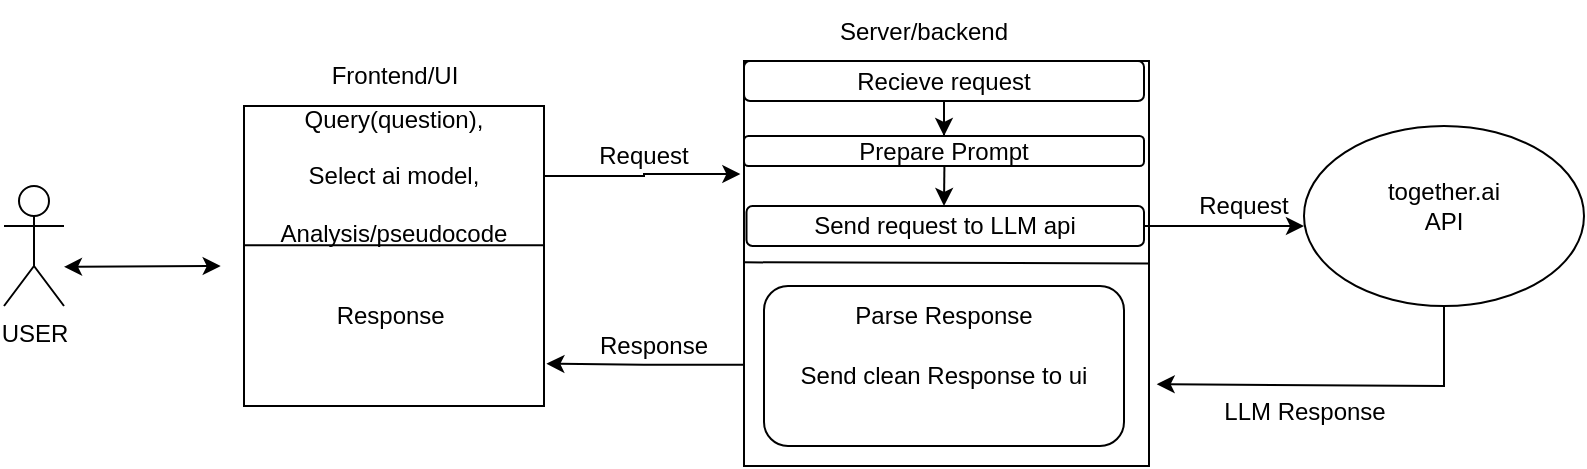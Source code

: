 <mxfile version="27.2.0">
  <diagram name="Page-1" id="_dlctF0ZnfoLw29omL9p">
    <mxGraphModel dx="1898" dy="556" grid="1" gridSize="10" guides="1" tooltips="1" connect="1" arrows="1" fold="1" page="1" pageScale="1" pageWidth="850" pageHeight="1100" math="0" shadow="0">
      <root>
        <mxCell id="0" />
        <mxCell id="1" parent="0" />
        <mxCell id="Brhe7YEIuMsNPYWQ_E_R-2" value="USER" style="shape=umlActor;verticalLabelPosition=bottom;verticalAlign=top;html=1;outlineConnect=0;" parent="1" vertex="1">
          <mxGeometry y="200" width="30" height="60" as="geometry" />
        </mxCell>
        <mxCell id="Brhe7YEIuMsNPYWQ_E_R-5" value="" style="whiteSpace=wrap;html=1;aspect=fixed;" parent="1" vertex="1">
          <mxGeometry x="120" y="160" width="150" height="150" as="geometry" />
        </mxCell>
        <mxCell id="Brhe7YEIuMsNPYWQ_E_R-6" value="Frontend/UI" style="text;html=1;align=center;verticalAlign=middle;resizable=0;points=[];autosize=1;" parent="1" vertex="1">
          <mxGeometry x="150" y="130" width="90" height="30" as="geometry" />
        </mxCell>
        <mxCell id="Brhe7YEIuMsNPYWQ_E_R-8" value="Query(question),&lt;div&gt;&lt;br&gt;&lt;div&gt;Select ai model,&lt;/div&gt;&lt;div&gt;&lt;br&gt;&lt;/div&gt;&lt;div&gt;Analysis/pseudocode&lt;/div&gt;&lt;/div&gt;" style="text;html=1;align=center;verticalAlign=middle;whiteSpace=wrap;rounded=0;" parent="1" vertex="1">
          <mxGeometry x="120" y="180" width="150" height="30" as="geometry" />
        </mxCell>
        <mxCell id="Brhe7YEIuMsNPYWQ_E_R-9" value="" style="endArrow=none;html=1;rounded=0;" parent="1" edge="1">
          <mxGeometry width="50" height="50" relative="1" as="geometry">
            <mxPoint x="120" y="229.6" as="sourcePoint" />
            <mxPoint x="270" y="229.6" as="targetPoint" />
            <Array as="points">
              <mxPoint x="130" y="229.6" />
              <mxPoint x="200" y="229.6" />
            </Array>
          </mxGeometry>
        </mxCell>
        <mxCell id="Brhe7YEIuMsNPYWQ_E_R-10" value="Response&amp;nbsp;" style="text;html=1;align=center;verticalAlign=middle;whiteSpace=wrap;rounded=0;" parent="1" vertex="1">
          <mxGeometry x="120" y="250" width="150" height="30" as="geometry" />
        </mxCell>
        <mxCell id="Brhe7YEIuMsNPYWQ_E_R-12" value="" style="endArrow=classic;startArrow=classic;html=1;rounded=0;entryX=-0.011;entryY=0.664;entryDx=0;entryDy=0;entryPerimeter=0;" parent="1" edge="1">
          <mxGeometry width="50" height="50" relative="1" as="geometry">
            <mxPoint x="30" y="240.4" as="sourcePoint" />
            <mxPoint x="108.35" y="240.0" as="targetPoint" />
          </mxGeometry>
        </mxCell>
        <mxCell id="Brhe7YEIuMsNPYWQ_E_R-14" value="" style="whiteSpace=wrap;html=1;aspect=fixed;" parent="1" vertex="1">
          <mxGeometry x="370" y="137.5" width="202.5" height="202.5" as="geometry" />
        </mxCell>
        <mxCell id="JyuBfi9pWLuk8Lxx53IB-3" value="Server/backend" style="text;html=1;align=center;verticalAlign=middle;whiteSpace=wrap;rounded=0;" vertex="1" parent="1">
          <mxGeometry x="430" y="107.5" width="60" height="30" as="geometry" />
        </mxCell>
        <mxCell id="JyuBfi9pWLuk8Lxx53IB-4" style="edgeStyle=orthogonalEdgeStyle;rounded=0;orthogonalLoop=1;jettySize=auto;html=1;exitX=1;exitY=0.5;exitDx=0;exitDy=0;entryX=-0.009;entryY=0.279;entryDx=0;entryDy=0;entryPerimeter=0;" edge="1" parent="1" source="Brhe7YEIuMsNPYWQ_E_R-8" target="Brhe7YEIuMsNPYWQ_E_R-14">
          <mxGeometry relative="1" as="geometry" />
        </mxCell>
        <mxCell id="JyuBfi9pWLuk8Lxx53IB-5" value="Request" style="text;html=1;align=center;verticalAlign=middle;whiteSpace=wrap;rounded=0;" vertex="1" parent="1">
          <mxGeometry x="290" y="170" width="60" height="30" as="geometry" />
        </mxCell>
        <mxCell id="JyuBfi9pWLuk8Lxx53IB-9" style="edgeStyle=orthogonalEdgeStyle;rounded=0;orthogonalLoop=1;jettySize=auto;html=1;exitX=0.5;exitY=1;exitDx=0;exitDy=0;" edge="1" parent="1" source="JyuBfi9pWLuk8Lxx53IB-7" target="JyuBfi9pWLuk8Lxx53IB-8">
          <mxGeometry relative="1" as="geometry" />
        </mxCell>
        <mxCell id="JyuBfi9pWLuk8Lxx53IB-7" value="Recieve request" style="rounded=1;whiteSpace=wrap;html=1;" vertex="1" parent="1">
          <mxGeometry x="370" y="137.5" width="200" height="20" as="geometry" />
        </mxCell>
        <mxCell id="JyuBfi9pWLuk8Lxx53IB-8" value="Prepare Prompt" style="rounded=1;whiteSpace=wrap;html=1;" vertex="1" parent="1">
          <mxGeometry x="370" y="175" width="200" height="15" as="geometry" />
        </mxCell>
        <mxCell id="JyuBfi9pWLuk8Lxx53IB-12" value="" style="edgeStyle=orthogonalEdgeStyle;rounded=0;orthogonalLoop=1;jettySize=auto;html=1;" edge="1" parent="1" source="JyuBfi9pWLuk8Lxx53IB-10">
          <mxGeometry relative="1" as="geometry">
            <mxPoint x="650" y="220" as="targetPoint" />
          </mxGeometry>
        </mxCell>
        <mxCell id="JyuBfi9pWLuk8Lxx53IB-10" value="Send request to LLM api" style="rounded=1;whiteSpace=wrap;html=1;" vertex="1" parent="1">
          <mxGeometry x="371.25" y="210" width="198.75" height="20" as="geometry" />
        </mxCell>
        <mxCell id="JyuBfi9pWLuk8Lxx53IB-13" value="" style="ellipse;whiteSpace=wrap;html=1;" vertex="1" parent="1">
          <mxGeometry x="650" y="170" width="140" height="90" as="geometry" />
        </mxCell>
        <mxCell id="JyuBfi9pWLuk8Lxx53IB-14" value="together.ai API" style="text;html=1;align=center;verticalAlign=middle;whiteSpace=wrap;rounded=0;" vertex="1" parent="1">
          <mxGeometry x="690" y="195" width="60" height="30" as="geometry" />
        </mxCell>
        <mxCell id="JyuBfi9pWLuk8Lxx53IB-15" value="Request" style="text;html=1;align=center;verticalAlign=middle;whiteSpace=wrap;rounded=0;" vertex="1" parent="1">
          <mxGeometry x="590" y="195" width="60" height="30" as="geometry" />
        </mxCell>
        <mxCell id="JyuBfi9pWLuk8Lxx53IB-18" value="" style="endArrow=classic;html=1;rounded=0;exitX=0.5;exitY=1;exitDx=0;exitDy=0;entryX=1.019;entryY=0.798;entryDx=0;entryDy=0;entryPerimeter=0;" edge="1" parent="1" source="JyuBfi9pWLuk8Lxx53IB-13" target="Brhe7YEIuMsNPYWQ_E_R-14">
          <mxGeometry width="50" height="50" relative="1" as="geometry">
            <mxPoint x="680" y="320" as="sourcePoint" />
            <mxPoint x="573" y="290" as="targetPoint" />
            <Array as="points">
              <mxPoint x="720" y="300" />
            </Array>
          </mxGeometry>
        </mxCell>
        <mxCell id="JyuBfi9pWLuk8Lxx53IB-19" value="" style="endArrow=none;html=1;rounded=0;entryX=1;entryY=0.5;entryDx=0;entryDy=0;" edge="1" parent="1" target="Brhe7YEIuMsNPYWQ_E_R-14">
          <mxGeometry width="50" height="50" relative="1" as="geometry">
            <mxPoint x="370" y="238.16" as="sourcePoint" />
            <mxPoint x="550" y="238.16" as="targetPoint" />
          </mxGeometry>
        </mxCell>
        <mxCell id="JyuBfi9pWLuk8Lxx53IB-21" value="LLM Response" style="text;html=1;align=center;verticalAlign=middle;resizable=0;points=[];autosize=1;" vertex="1" parent="1">
          <mxGeometry x="600" y="298" width="100" height="30" as="geometry" />
        </mxCell>
        <mxCell id="JyuBfi9pWLuk8Lxx53IB-24" value="" style="endArrow=classic;html=1;rounded=0;" edge="1" parent="1">
          <mxGeometry width="50" height="50" relative="1" as="geometry">
            <mxPoint x="470.2" y="190" as="sourcePoint" />
            <mxPoint x="470" y="210" as="targetPoint" />
          </mxGeometry>
        </mxCell>
        <mxCell id="JyuBfi9pWLuk8Lxx53IB-26" value="" style="rounded=1;whiteSpace=wrap;html=1;" vertex="1" parent="1">
          <mxGeometry x="380" y="250" width="180" height="80" as="geometry" />
        </mxCell>
        <mxCell id="JyuBfi9pWLuk8Lxx53IB-27" value="Parse Response" style="text;html=1;align=center;verticalAlign=middle;whiteSpace=wrap;rounded=0;" vertex="1" parent="1">
          <mxGeometry x="390" y="250" width="160" height="30" as="geometry" />
        </mxCell>
        <mxCell id="JyuBfi9pWLuk8Lxx53IB-28" value="Send clean Response to ui" style="text;html=1;align=center;verticalAlign=middle;whiteSpace=wrap;rounded=0;" vertex="1" parent="1">
          <mxGeometry x="390" y="280" width="160" height="30" as="geometry" />
        </mxCell>
        <mxCell id="JyuBfi9pWLuk8Lxx53IB-31" style="edgeStyle=orthogonalEdgeStyle;rounded=0;orthogonalLoop=1;jettySize=auto;html=1;exitX=0;exitY=0.75;exitDx=0;exitDy=0;entryX=1.008;entryY=0.859;entryDx=0;entryDy=0;entryPerimeter=0;" edge="1" parent="1" source="Brhe7YEIuMsNPYWQ_E_R-14" target="Brhe7YEIuMsNPYWQ_E_R-5">
          <mxGeometry relative="1" as="geometry" />
        </mxCell>
        <mxCell id="JyuBfi9pWLuk8Lxx53IB-32" value="Response" style="text;html=1;align=center;verticalAlign=middle;whiteSpace=wrap;rounded=0;" vertex="1" parent="1">
          <mxGeometry x="300" y="270" width="50" height="20" as="geometry" />
        </mxCell>
      </root>
    </mxGraphModel>
  </diagram>
</mxfile>
